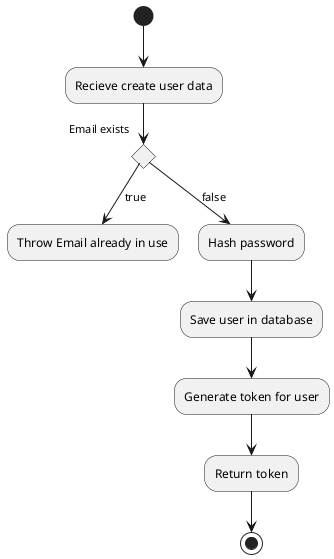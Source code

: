 @startuml Create User Flowchart

(*) --> "Recieve create user data"
if "Email exists" then
  -->[true] "Throw Email already in use"
else 
  -->[false] "Hash password"
  --> "Save user in database"
  --> "Generate token for user"
  --> "Return token"
  --> (*)
end if 

@enduml
